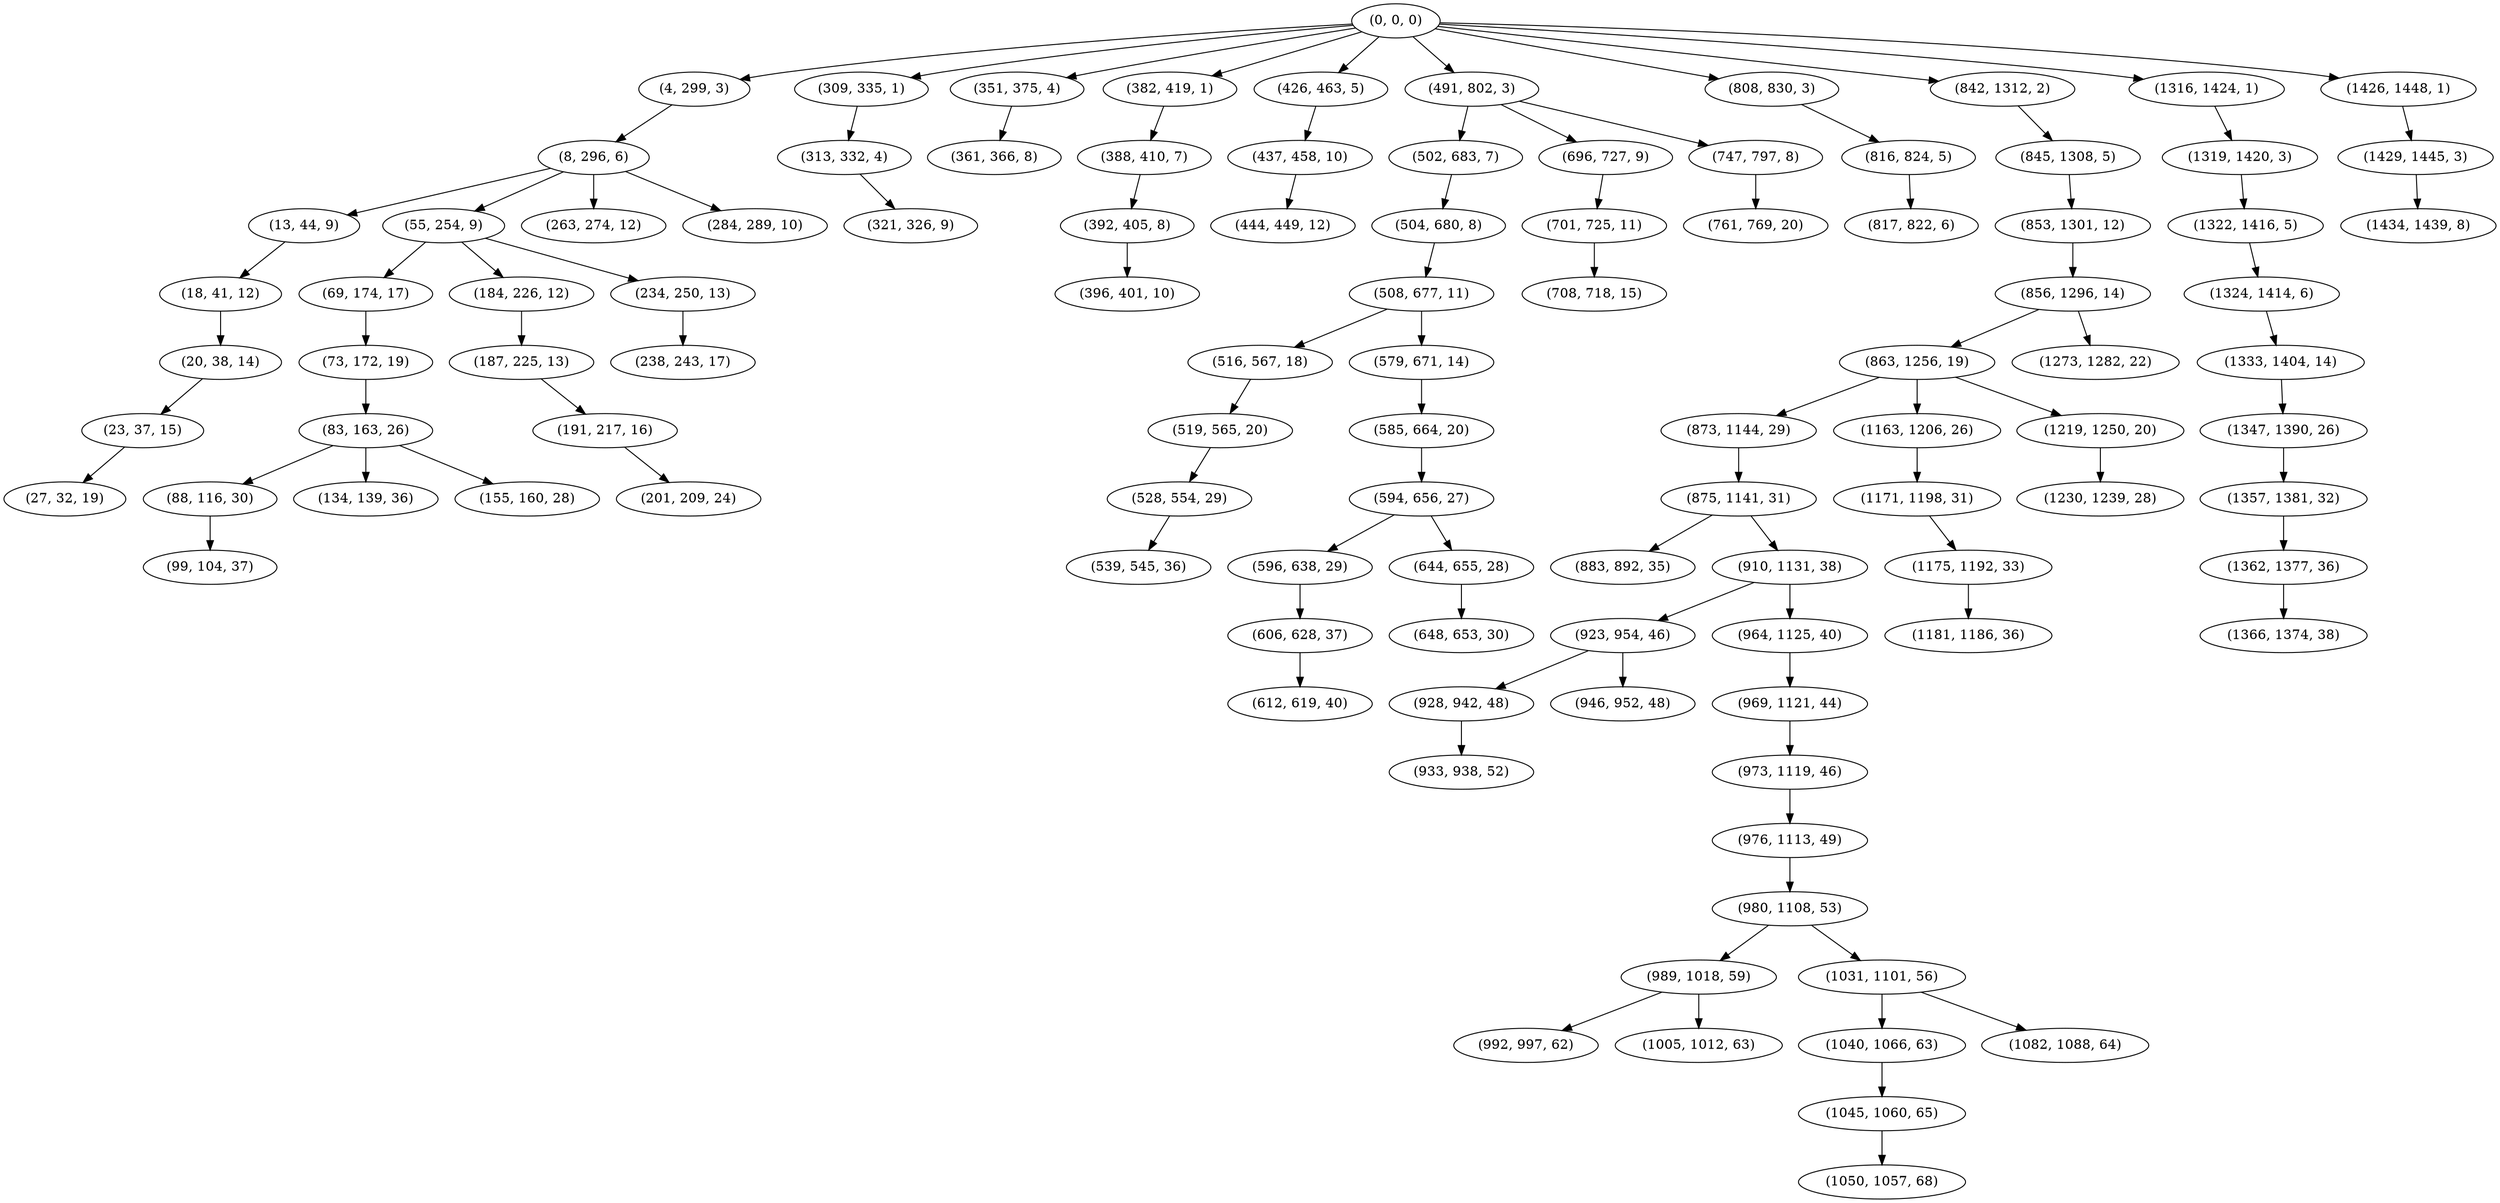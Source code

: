 digraph tree {
    "(0, 0, 0)";
    "(4, 299, 3)";
    "(8, 296, 6)";
    "(13, 44, 9)";
    "(18, 41, 12)";
    "(20, 38, 14)";
    "(23, 37, 15)";
    "(27, 32, 19)";
    "(55, 254, 9)";
    "(69, 174, 17)";
    "(73, 172, 19)";
    "(83, 163, 26)";
    "(88, 116, 30)";
    "(99, 104, 37)";
    "(134, 139, 36)";
    "(155, 160, 28)";
    "(184, 226, 12)";
    "(187, 225, 13)";
    "(191, 217, 16)";
    "(201, 209, 24)";
    "(234, 250, 13)";
    "(238, 243, 17)";
    "(263, 274, 12)";
    "(284, 289, 10)";
    "(309, 335, 1)";
    "(313, 332, 4)";
    "(321, 326, 9)";
    "(351, 375, 4)";
    "(361, 366, 8)";
    "(382, 419, 1)";
    "(388, 410, 7)";
    "(392, 405, 8)";
    "(396, 401, 10)";
    "(426, 463, 5)";
    "(437, 458, 10)";
    "(444, 449, 12)";
    "(491, 802, 3)";
    "(502, 683, 7)";
    "(504, 680, 8)";
    "(508, 677, 11)";
    "(516, 567, 18)";
    "(519, 565, 20)";
    "(528, 554, 29)";
    "(539, 545, 36)";
    "(579, 671, 14)";
    "(585, 664, 20)";
    "(594, 656, 27)";
    "(596, 638, 29)";
    "(606, 628, 37)";
    "(612, 619, 40)";
    "(644, 655, 28)";
    "(648, 653, 30)";
    "(696, 727, 9)";
    "(701, 725, 11)";
    "(708, 718, 15)";
    "(747, 797, 8)";
    "(761, 769, 20)";
    "(808, 830, 3)";
    "(816, 824, 5)";
    "(817, 822, 6)";
    "(842, 1312, 2)";
    "(845, 1308, 5)";
    "(853, 1301, 12)";
    "(856, 1296, 14)";
    "(863, 1256, 19)";
    "(873, 1144, 29)";
    "(875, 1141, 31)";
    "(883, 892, 35)";
    "(910, 1131, 38)";
    "(923, 954, 46)";
    "(928, 942, 48)";
    "(933, 938, 52)";
    "(946, 952, 48)";
    "(964, 1125, 40)";
    "(969, 1121, 44)";
    "(973, 1119, 46)";
    "(976, 1113, 49)";
    "(980, 1108, 53)";
    "(989, 1018, 59)";
    "(992, 997, 62)";
    "(1005, 1012, 63)";
    "(1031, 1101, 56)";
    "(1040, 1066, 63)";
    "(1045, 1060, 65)";
    "(1050, 1057, 68)";
    "(1082, 1088, 64)";
    "(1163, 1206, 26)";
    "(1171, 1198, 31)";
    "(1175, 1192, 33)";
    "(1181, 1186, 36)";
    "(1219, 1250, 20)";
    "(1230, 1239, 28)";
    "(1273, 1282, 22)";
    "(1316, 1424, 1)";
    "(1319, 1420, 3)";
    "(1322, 1416, 5)";
    "(1324, 1414, 6)";
    "(1333, 1404, 14)";
    "(1347, 1390, 26)";
    "(1357, 1381, 32)";
    "(1362, 1377, 36)";
    "(1366, 1374, 38)";
    "(1426, 1448, 1)";
    "(1429, 1445, 3)";
    "(1434, 1439, 8)";
    "(0, 0, 0)" -> "(4, 299, 3)";
    "(0, 0, 0)" -> "(309, 335, 1)";
    "(0, 0, 0)" -> "(351, 375, 4)";
    "(0, 0, 0)" -> "(382, 419, 1)";
    "(0, 0, 0)" -> "(426, 463, 5)";
    "(0, 0, 0)" -> "(491, 802, 3)";
    "(0, 0, 0)" -> "(808, 830, 3)";
    "(0, 0, 0)" -> "(842, 1312, 2)";
    "(0, 0, 0)" -> "(1316, 1424, 1)";
    "(0, 0, 0)" -> "(1426, 1448, 1)";
    "(4, 299, 3)" -> "(8, 296, 6)";
    "(8, 296, 6)" -> "(13, 44, 9)";
    "(8, 296, 6)" -> "(55, 254, 9)";
    "(8, 296, 6)" -> "(263, 274, 12)";
    "(8, 296, 6)" -> "(284, 289, 10)";
    "(13, 44, 9)" -> "(18, 41, 12)";
    "(18, 41, 12)" -> "(20, 38, 14)";
    "(20, 38, 14)" -> "(23, 37, 15)";
    "(23, 37, 15)" -> "(27, 32, 19)";
    "(55, 254, 9)" -> "(69, 174, 17)";
    "(55, 254, 9)" -> "(184, 226, 12)";
    "(55, 254, 9)" -> "(234, 250, 13)";
    "(69, 174, 17)" -> "(73, 172, 19)";
    "(73, 172, 19)" -> "(83, 163, 26)";
    "(83, 163, 26)" -> "(88, 116, 30)";
    "(83, 163, 26)" -> "(134, 139, 36)";
    "(83, 163, 26)" -> "(155, 160, 28)";
    "(88, 116, 30)" -> "(99, 104, 37)";
    "(184, 226, 12)" -> "(187, 225, 13)";
    "(187, 225, 13)" -> "(191, 217, 16)";
    "(191, 217, 16)" -> "(201, 209, 24)";
    "(234, 250, 13)" -> "(238, 243, 17)";
    "(309, 335, 1)" -> "(313, 332, 4)";
    "(313, 332, 4)" -> "(321, 326, 9)";
    "(351, 375, 4)" -> "(361, 366, 8)";
    "(382, 419, 1)" -> "(388, 410, 7)";
    "(388, 410, 7)" -> "(392, 405, 8)";
    "(392, 405, 8)" -> "(396, 401, 10)";
    "(426, 463, 5)" -> "(437, 458, 10)";
    "(437, 458, 10)" -> "(444, 449, 12)";
    "(491, 802, 3)" -> "(502, 683, 7)";
    "(491, 802, 3)" -> "(696, 727, 9)";
    "(491, 802, 3)" -> "(747, 797, 8)";
    "(502, 683, 7)" -> "(504, 680, 8)";
    "(504, 680, 8)" -> "(508, 677, 11)";
    "(508, 677, 11)" -> "(516, 567, 18)";
    "(508, 677, 11)" -> "(579, 671, 14)";
    "(516, 567, 18)" -> "(519, 565, 20)";
    "(519, 565, 20)" -> "(528, 554, 29)";
    "(528, 554, 29)" -> "(539, 545, 36)";
    "(579, 671, 14)" -> "(585, 664, 20)";
    "(585, 664, 20)" -> "(594, 656, 27)";
    "(594, 656, 27)" -> "(596, 638, 29)";
    "(594, 656, 27)" -> "(644, 655, 28)";
    "(596, 638, 29)" -> "(606, 628, 37)";
    "(606, 628, 37)" -> "(612, 619, 40)";
    "(644, 655, 28)" -> "(648, 653, 30)";
    "(696, 727, 9)" -> "(701, 725, 11)";
    "(701, 725, 11)" -> "(708, 718, 15)";
    "(747, 797, 8)" -> "(761, 769, 20)";
    "(808, 830, 3)" -> "(816, 824, 5)";
    "(816, 824, 5)" -> "(817, 822, 6)";
    "(842, 1312, 2)" -> "(845, 1308, 5)";
    "(845, 1308, 5)" -> "(853, 1301, 12)";
    "(853, 1301, 12)" -> "(856, 1296, 14)";
    "(856, 1296, 14)" -> "(863, 1256, 19)";
    "(856, 1296, 14)" -> "(1273, 1282, 22)";
    "(863, 1256, 19)" -> "(873, 1144, 29)";
    "(863, 1256, 19)" -> "(1163, 1206, 26)";
    "(863, 1256, 19)" -> "(1219, 1250, 20)";
    "(873, 1144, 29)" -> "(875, 1141, 31)";
    "(875, 1141, 31)" -> "(883, 892, 35)";
    "(875, 1141, 31)" -> "(910, 1131, 38)";
    "(910, 1131, 38)" -> "(923, 954, 46)";
    "(910, 1131, 38)" -> "(964, 1125, 40)";
    "(923, 954, 46)" -> "(928, 942, 48)";
    "(923, 954, 46)" -> "(946, 952, 48)";
    "(928, 942, 48)" -> "(933, 938, 52)";
    "(964, 1125, 40)" -> "(969, 1121, 44)";
    "(969, 1121, 44)" -> "(973, 1119, 46)";
    "(973, 1119, 46)" -> "(976, 1113, 49)";
    "(976, 1113, 49)" -> "(980, 1108, 53)";
    "(980, 1108, 53)" -> "(989, 1018, 59)";
    "(980, 1108, 53)" -> "(1031, 1101, 56)";
    "(989, 1018, 59)" -> "(992, 997, 62)";
    "(989, 1018, 59)" -> "(1005, 1012, 63)";
    "(1031, 1101, 56)" -> "(1040, 1066, 63)";
    "(1031, 1101, 56)" -> "(1082, 1088, 64)";
    "(1040, 1066, 63)" -> "(1045, 1060, 65)";
    "(1045, 1060, 65)" -> "(1050, 1057, 68)";
    "(1163, 1206, 26)" -> "(1171, 1198, 31)";
    "(1171, 1198, 31)" -> "(1175, 1192, 33)";
    "(1175, 1192, 33)" -> "(1181, 1186, 36)";
    "(1219, 1250, 20)" -> "(1230, 1239, 28)";
    "(1316, 1424, 1)" -> "(1319, 1420, 3)";
    "(1319, 1420, 3)" -> "(1322, 1416, 5)";
    "(1322, 1416, 5)" -> "(1324, 1414, 6)";
    "(1324, 1414, 6)" -> "(1333, 1404, 14)";
    "(1333, 1404, 14)" -> "(1347, 1390, 26)";
    "(1347, 1390, 26)" -> "(1357, 1381, 32)";
    "(1357, 1381, 32)" -> "(1362, 1377, 36)";
    "(1362, 1377, 36)" -> "(1366, 1374, 38)";
    "(1426, 1448, 1)" -> "(1429, 1445, 3)";
    "(1429, 1445, 3)" -> "(1434, 1439, 8)";
}
